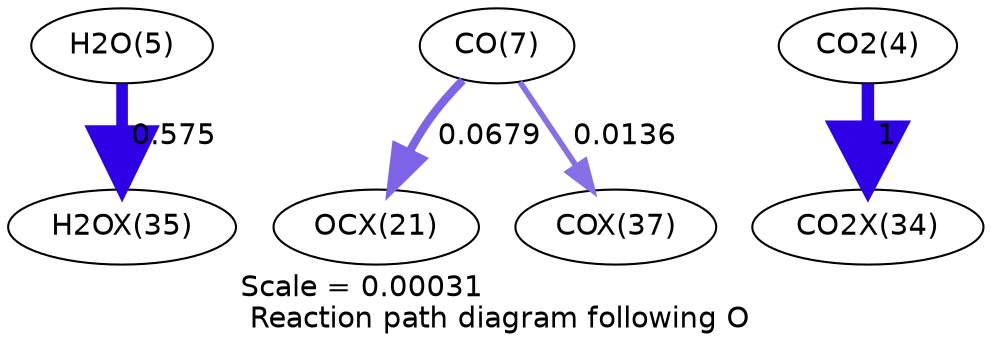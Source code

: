 digraph reaction_paths {
center=1;
s7 -> s44[fontname="Helvetica", penwidth=5.58, arrowsize=2.79, color="0.7, 1.07, 0.9"
, label=" 0.575"];
s9 -> s35[fontname="Helvetica", penwidth=3.97, arrowsize=1.98, color="0.7, 0.568, 0.9"
, label=" 0.0679"];
s9 -> s46[fontname="Helvetica", penwidth=2.75, arrowsize=1.38, color="0.7, 0.514, 0.9"
, label=" 0.0136"];
s6 -> s43[fontname="Helvetica", penwidth=6, arrowsize=3, color="0.7, 1.5, 0.9"
, label=" 1"];
s6 [ fontname="Helvetica", label="CO2(4)"];
s7 [ fontname="Helvetica", label="H2O(5)"];
s9 [ fontname="Helvetica", label="CO(7)"];
s35 [ fontname="Helvetica", label="OCX(21)"];
s43 [ fontname="Helvetica", label="CO2X(34)"];
s44 [ fontname="Helvetica", label="H2OX(35)"];
s46 [ fontname="Helvetica", label="COX(37)"];
 label = "Scale = 0.00031\l Reaction path diagram following O";
 fontname = "Helvetica";
}
